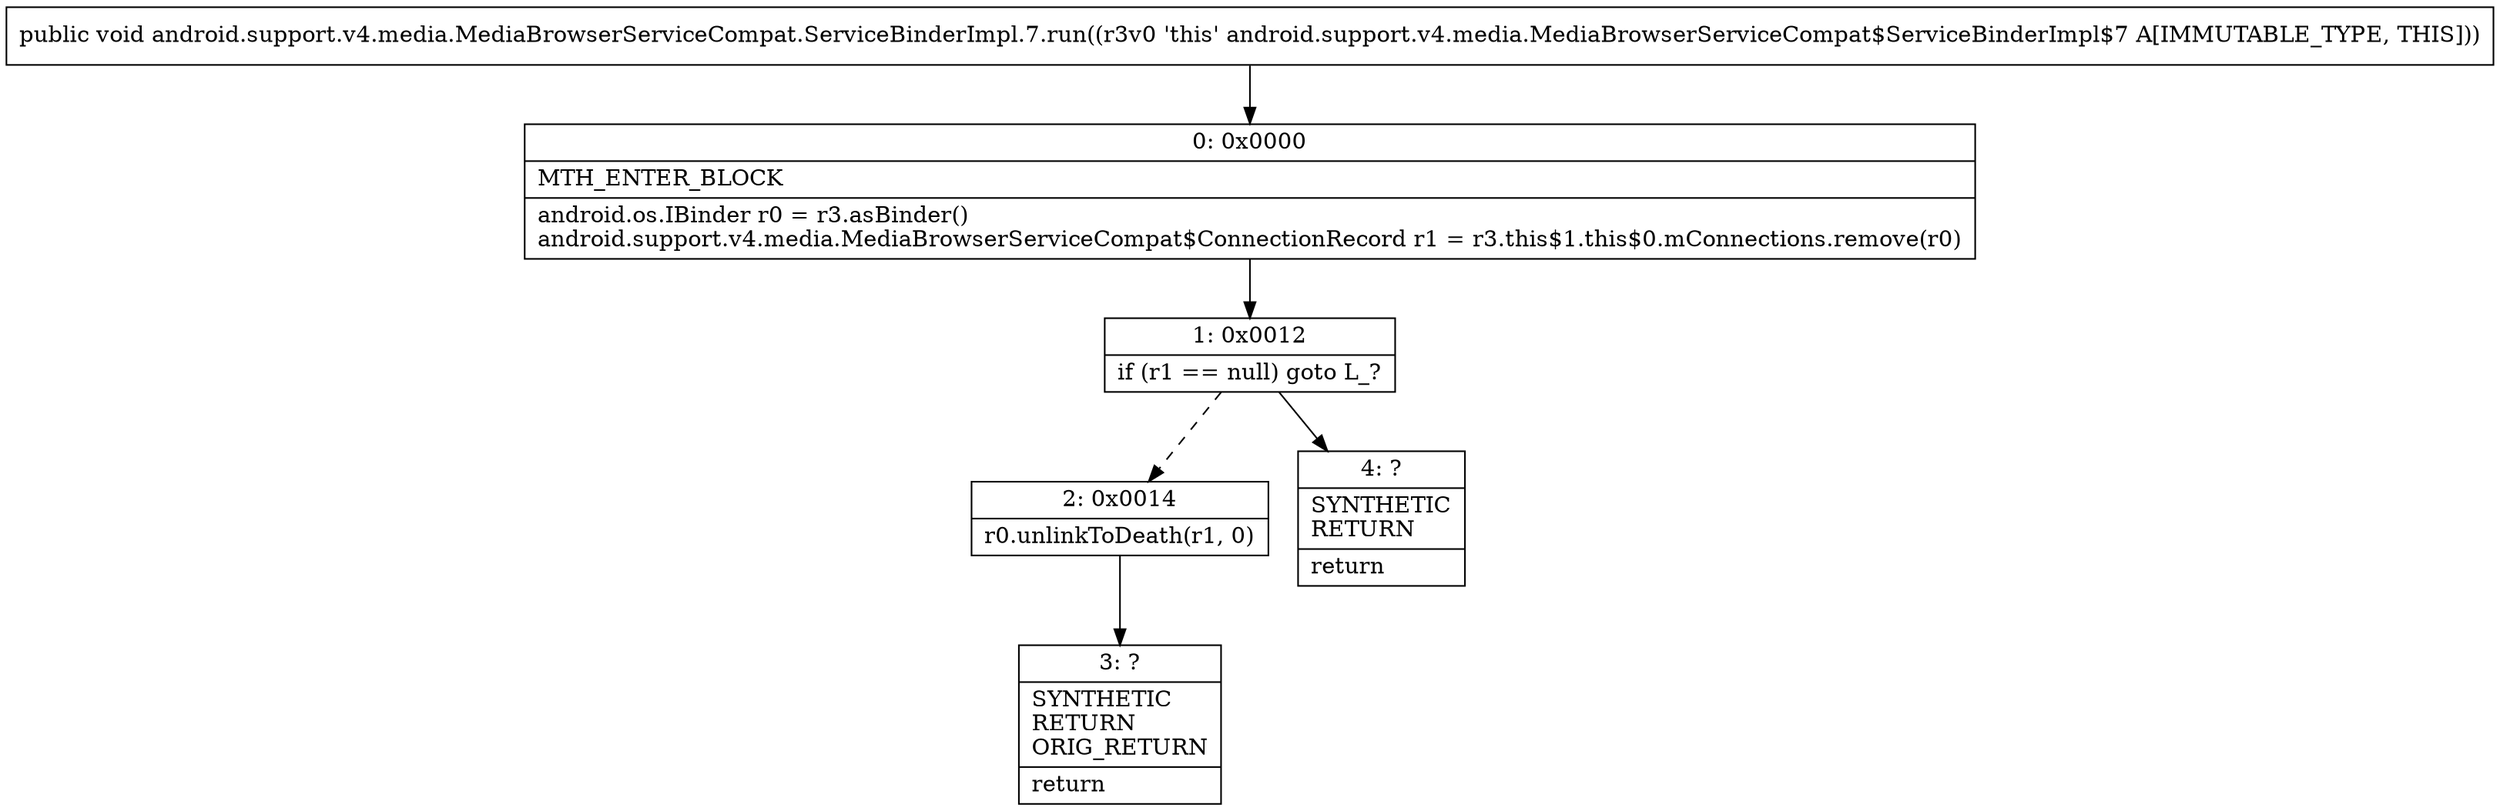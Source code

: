 digraph "CFG forandroid.support.v4.media.MediaBrowserServiceCompat.ServiceBinderImpl.7.run()V" {
Node_0 [shape=record,label="{0\:\ 0x0000|MTH_ENTER_BLOCK\l|android.os.IBinder r0 = r3.asBinder()\landroid.support.v4.media.MediaBrowserServiceCompat$ConnectionRecord r1 = r3.this$1.this$0.mConnections.remove(r0)\l}"];
Node_1 [shape=record,label="{1\:\ 0x0012|if (r1 == null) goto L_?\l}"];
Node_2 [shape=record,label="{2\:\ 0x0014|r0.unlinkToDeath(r1, 0)\l}"];
Node_3 [shape=record,label="{3\:\ ?|SYNTHETIC\lRETURN\lORIG_RETURN\l|return\l}"];
Node_4 [shape=record,label="{4\:\ ?|SYNTHETIC\lRETURN\l|return\l}"];
MethodNode[shape=record,label="{public void android.support.v4.media.MediaBrowserServiceCompat.ServiceBinderImpl.7.run((r3v0 'this' android.support.v4.media.MediaBrowserServiceCompat$ServiceBinderImpl$7 A[IMMUTABLE_TYPE, THIS])) }"];
MethodNode -> Node_0;
Node_0 -> Node_1;
Node_1 -> Node_2[style=dashed];
Node_1 -> Node_4;
Node_2 -> Node_3;
}


